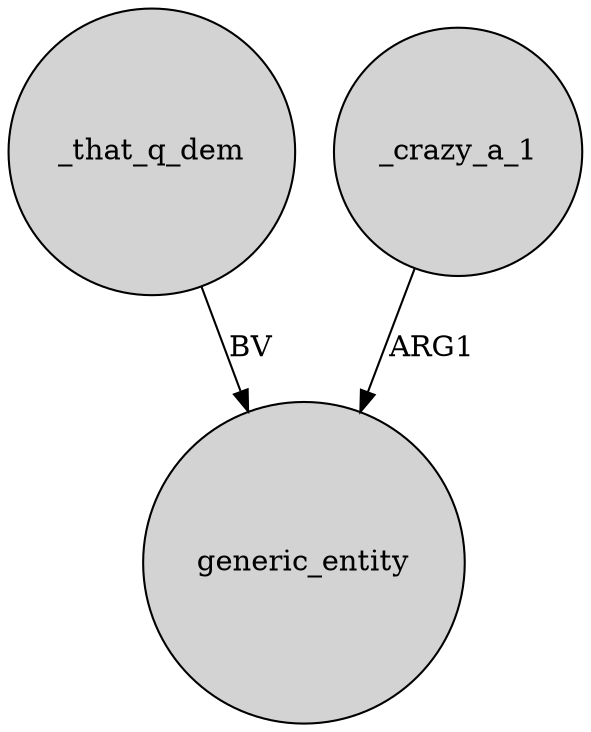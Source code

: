 digraph {
	node [shape=circle style=filled]
	_that_q_dem -> generic_entity [label=BV]
	_crazy_a_1 -> generic_entity [label=ARG1]
}
